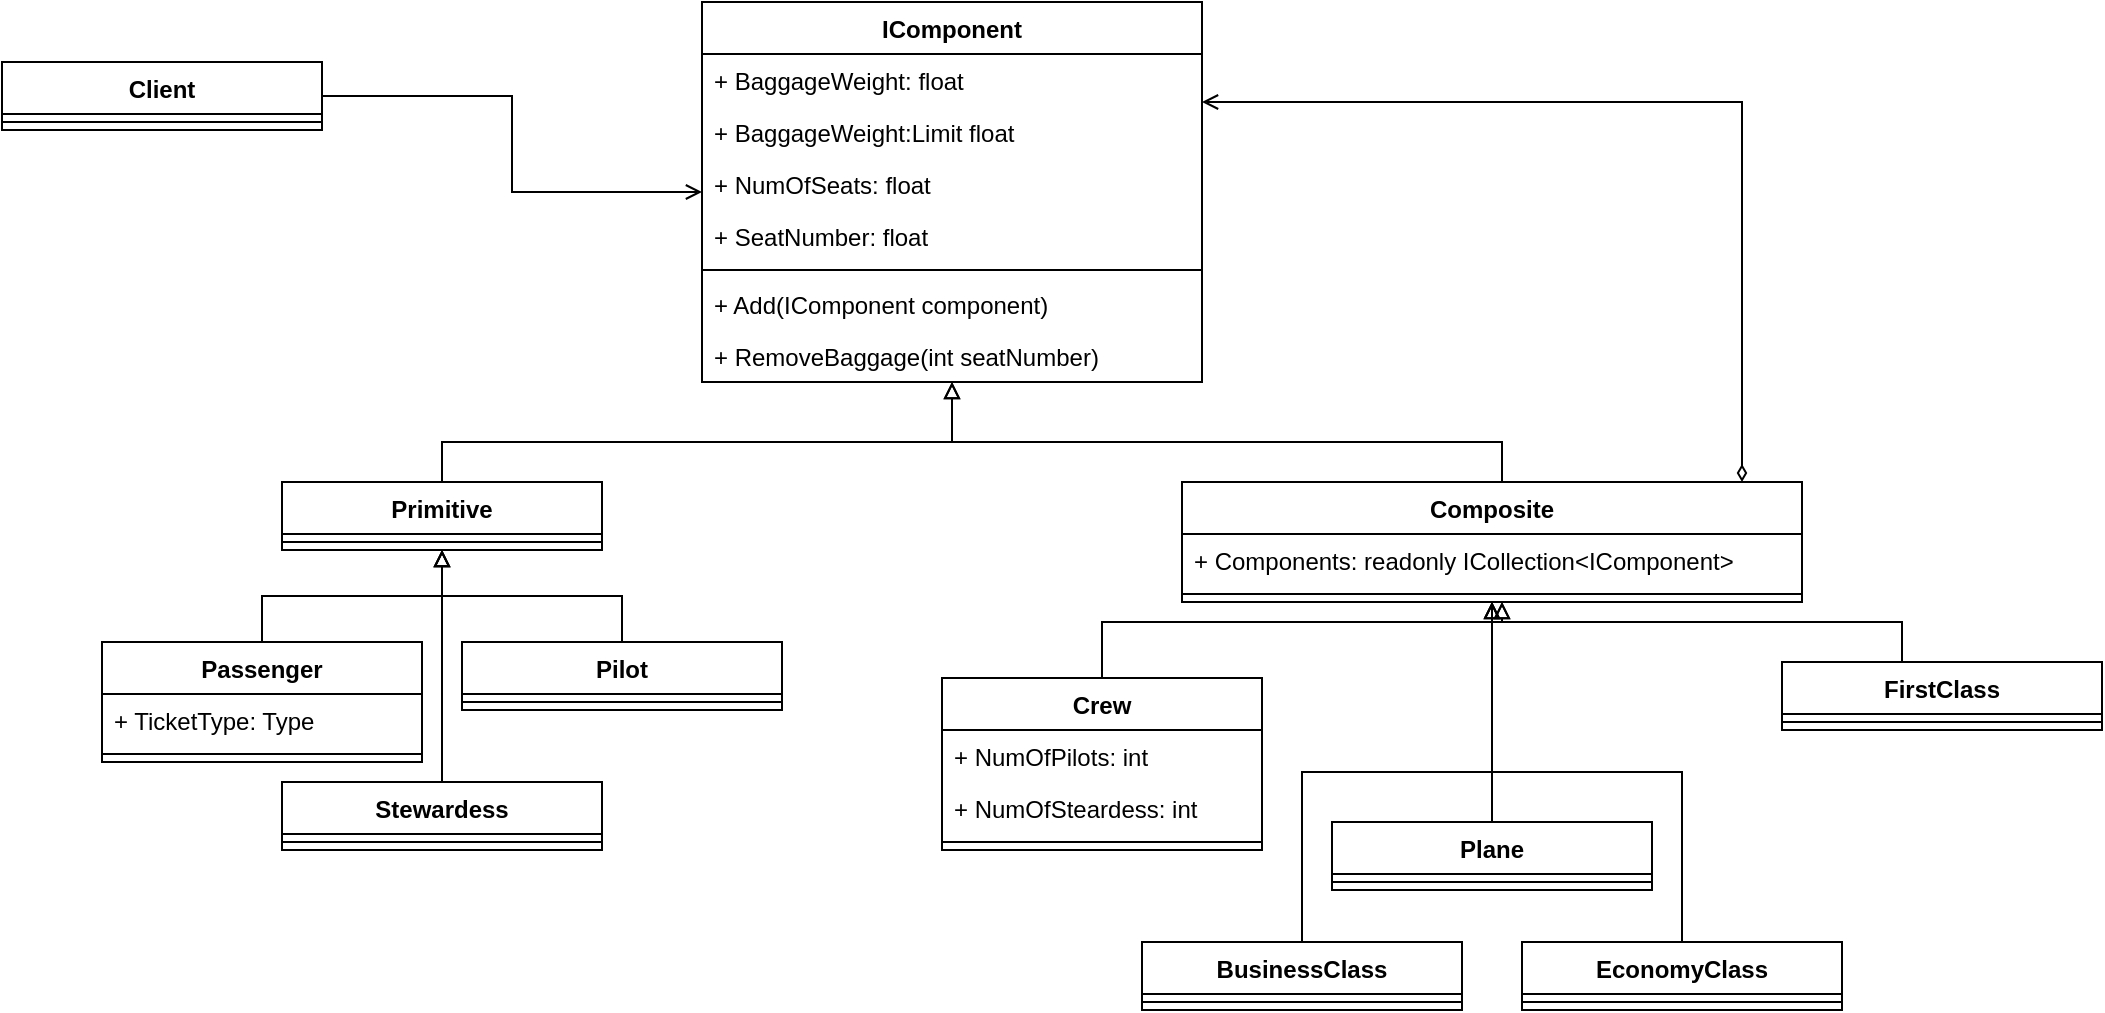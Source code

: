 <mxfile version="14.6.13" type="device"><diagram id="5Y12W4Pte6GiiByR89wl" name="Страница 1"><mxGraphModel dx="2249" dy="822" grid="1" gridSize="10" guides="1" tooltips="1" connect="1" arrows="1" fold="1" page="1" pageScale="1" pageWidth="827" pageHeight="1169" math="0" shadow="0"><root><mxCell id="0"/><mxCell id="1" parent="0"/><mxCell id="DuPGDFk8TjtIqFcLvviW-1" value="IComponent" style="swimlane;fontStyle=1;align=center;verticalAlign=top;childLayout=stackLayout;horizontal=1;startSize=26;horizontalStack=0;resizeParent=1;resizeParentMax=0;resizeLast=0;collapsible=1;marginBottom=0;" vertex="1" parent="1"><mxGeometry x="180" y="20" width="250" height="190" as="geometry"/></mxCell><mxCell id="DuPGDFk8TjtIqFcLvviW-2" value="+ BaggageWeight: float" style="text;strokeColor=none;fillColor=none;align=left;verticalAlign=top;spacingLeft=4;spacingRight=4;overflow=hidden;rotatable=0;points=[[0,0.5],[1,0.5]];portConstraint=eastwest;" vertex="1" parent="DuPGDFk8TjtIqFcLvviW-1"><mxGeometry y="26" width="250" height="26" as="geometry"/></mxCell><mxCell id="DuPGDFk8TjtIqFcLvviW-5" value="+ BaggageWeight:Limit float" style="text;strokeColor=none;fillColor=none;align=left;verticalAlign=top;spacingLeft=4;spacingRight=4;overflow=hidden;rotatable=0;points=[[0,0.5],[1,0.5]];portConstraint=eastwest;" vertex="1" parent="DuPGDFk8TjtIqFcLvviW-1"><mxGeometry y="52" width="250" height="26" as="geometry"/></mxCell><mxCell id="DuPGDFk8TjtIqFcLvviW-6" value="+ NumOfSeats: float" style="text;strokeColor=none;fillColor=none;align=left;verticalAlign=top;spacingLeft=4;spacingRight=4;overflow=hidden;rotatable=0;points=[[0,0.5],[1,0.5]];portConstraint=eastwest;" vertex="1" parent="DuPGDFk8TjtIqFcLvviW-1"><mxGeometry y="78" width="250" height="26" as="geometry"/></mxCell><mxCell id="DuPGDFk8TjtIqFcLvviW-7" value="+ SeatNumber: float" style="text;strokeColor=none;fillColor=none;align=left;verticalAlign=top;spacingLeft=4;spacingRight=4;overflow=hidden;rotatable=0;points=[[0,0.5],[1,0.5]];portConstraint=eastwest;" vertex="1" parent="DuPGDFk8TjtIqFcLvviW-1"><mxGeometry y="104" width="250" height="26" as="geometry"/></mxCell><mxCell id="DuPGDFk8TjtIqFcLvviW-3" value="" style="line;strokeWidth=1;fillColor=none;align=left;verticalAlign=middle;spacingTop=-1;spacingLeft=3;spacingRight=3;rotatable=0;labelPosition=right;points=[];portConstraint=eastwest;" vertex="1" parent="DuPGDFk8TjtIqFcLvviW-1"><mxGeometry y="130" width="250" height="8" as="geometry"/></mxCell><mxCell id="DuPGDFk8TjtIqFcLvviW-4" value="+ Add(IComponent component)" style="text;strokeColor=none;fillColor=none;align=left;verticalAlign=top;spacingLeft=4;spacingRight=4;overflow=hidden;rotatable=0;points=[[0,0.5],[1,0.5]];portConstraint=eastwest;" vertex="1" parent="DuPGDFk8TjtIqFcLvviW-1"><mxGeometry y="138" width="250" height="26" as="geometry"/></mxCell><mxCell id="DuPGDFk8TjtIqFcLvviW-8" value="+ RemoveBaggage(int seatNumber)" style="text;strokeColor=none;fillColor=none;align=left;verticalAlign=top;spacingLeft=4;spacingRight=4;overflow=hidden;rotatable=0;points=[[0,0.5],[1,0.5]];portConstraint=eastwest;" vertex="1" parent="DuPGDFk8TjtIqFcLvviW-1"><mxGeometry y="164" width="250" height="26" as="geometry"/></mxCell><mxCell id="DuPGDFk8TjtIqFcLvviW-13" style="edgeStyle=orthogonalEdgeStyle;rounded=0;orthogonalLoop=1;jettySize=auto;html=1;endArrow=block;endFill=0;" edge="1" parent="1" source="DuPGDFk8TjtIqFcLvviW-9" target="DuPGDFk8TjtIqFcLvviW-1"><mxGeometry relative="1" as="geometry"><Array as="points"><mxPoint x="50" y="240"/><mxPoint x="305" y="240"/></Array></mxGeometry></mxCell><mxCell id="DuPGDFk8TjtIqFcLvviW-9" value="Primitive" style="swimlane;fontStyle=1;align=center;verticalAlign=top;childLayout=stackLayout;horizontal=1;startSize=26;horizontalStack=0;resizeParent=1;resizeParentMax=0;resizeLast=0;collapsible=1;marginBottom=0;" vertex="1" parent="1"><mxGeometry x="-30" y="260" width="160" height="34" as="geometry"/></mxCell><mxCell id="DuPGDFk8TjtIqFcLvviW-11" value="" style="line;strokeWidth=1;fillColor=none;align=left;verticalAlign=middle;spacingTop=-1;spacingLeft=3;spacingRight=3;rotatable=0;labelPosition=right;points=[];portConstraint=eastwest;" vertex="1" parent="DuPGDFk8TjtIqFcLvviW-9"><mxGeometry y="26" width="160" height="8" as="geometry"/></mxCell><mxCell id="DuPGDFk8TjtIqFcLvviW-19" style="edgeStyle=orthogonalEdgeStyle;rounded=0;orthogonalLoop=1;jettySize=auto;html=1;endArrow=block;endFill=0;" edge="1" parent="1" source="DuPGDFk8TjtIqFcLvviW-15" target="DuPGDFk8TjtIqFcLvviW-9"><mxGeometry relative="1" as="geometry"/></mxCell><mxCell id="DuPGDFk8TjtIqFcLvviW-15" value="Passenger&#10;" style="swimlane;fontStyle=1;align=center;verticalAlign=top;childLayout=stackLayout;horizontal=1;startSize=26;horizontalStack=0;resizeParent=1;resizeParentMax=0;resizeLast=0;collapsible=1;marginBottom=0;" vertex="1" parent="1"><mxGeometry x="-120" y="340" width="160" height="60" as="geometry"/></mxCell><mxCell id="DuPGDFk8TjtIqFcLvviW-31" value="+ TicketType: Type" style="text;strokeColor=none;fillColor=none;align=left;verticalAlign=top;spacingLeft=4;spacingRight=4;overflow=hidden;rotatable=0;points=[[0,0.5],[1,0.5]];portConstraint=eastwest;" vertex="1" parent="DuPGDFk8TjtIqFcLvviW-15"><mxGeometry y="26" width="160" height="26" as="geometry"/></mxCell><mxCell id="DuPGDFk8TjtIqFcLvviW-17" value="" style="line;strokeWidth=1;fillColor=none;align=left;verticalAlign=middle;spacingTop=-1;spacingLeft=3;spacingRight=3;rotatable=0;labelPosition=right;points=[];portConstraint=eastwest;" vertex="1" parent="DuPGDFk8TjtIqFcLvviW-15"><mxGeometry y="52" width="160" height="8" as="geometry"/></mxCell><mxCell id="DuPGDFk8TjtIqFcLvviW-22" style="edgeStyle=orthogonalEdgeStyle;rounded=0;orthogonalLoop=1;jettySize=auto;html=1;endArrow=block;endFill=0;" edge="1" parent="1" source="DuPGDFk8TjtIqFcLvviW-20" target="DuPGDFk8TjtIqFcLvviW-9"><mxGeometry relative="1" as="geometry"/></mxCell><mxCell id="DuPGDFk8TjtIqFcLvviW-20" value="Pilot" style="swimlane;fontStyle=1;align=center;verticalAlign=top;childLayout=stackLayout;horizontal=1;startSize=26;horizontalStack=0;resizeParent=1;resizeParentMax=0;resizeLast=0;collapsible=1;marginBottom=0;" vertex="1" parent="1"><mxGeometry x="60" y="340" width="160" height="34" as="geometry"/></mxCell><mxCell id="DuPGDFk8TjtIqFcLvviW-21" value="" style="line;strokeWidth=1;fillColor=none;align=left;verticalAlign=middle;spacingTop=-1;spacingLeft=3;spacingRight=3;rotatable=0;labelPosition=right;points=[];portConstraint=eastwest;" vertex="1" parent="DuPGDFk8TjtIqFcLvviW-20"><mxGeometry y="26" width="160" height="8" as="geometry"/></mxCell><mxCell id="DuPGDFk8TjtIqFcLvviW-25" style="edgeStyle=orthogonalEdgeStyle;rounded=0;orthogonalLoop=1;jettySize=auto;html=1;endArrow=block;endFill=0;" edge="1" parent="1" source="DuPGDFk8TjtIqFcLvviW-23" target="DuPGDFk8TjtIqFcLvviW-9"><mxGeometry relative="1" as="geometry"/></mxCell><mxCell id="DuPGDFk8TjtIqFcLvviW-23" value="Stewardess&#10;" style="swimlane;fontStyle=1;align=center;verticalAlign=top;childLayout=stackLayout;horizontal=1;startSize=26;horizontalStack=0;resizeParent=1;resizeParentMax=0;resizeLast=0;collapsible=1;marginBottom=0;" vertex="1" parent="1"><mxGeometry x="-30" y="410" width="160" height="34" as="geometry"/></mxCell><mxCell id="DuPGDFk8TjtIqFcLvviW-24" value="" style="line;strokeWidth=1;fillColor=none;align=left;verticalAlign=middle;spacingTop=-1;spacingLeft=3;spacingRight=3;rotatable=0;labelPosition=right;points=[];portConstraint=eastwest;" vertex="1" parent="DuPGDFk8TjtIqFcLvviW-23"><mxGeometry y="26" width="160" height="8" as="geometry"/></mxCell><mxCell id="DuPGDFk8TjtIqFcLvviW-30" style="edgeStyle=orthogonalEdgeStyle;rounded=0;orthogonalLoop=1;jettySize=auto;html=1;endArrow=block;endFill=0;" edge="1" parent="1" source="DuPGDFk8TjtIqFcLvviW-26" target="DuPGDFk8TjtIqFcLvviW-1"><mxGeometry relative="1" as="geometry"><Array as="points"><mxPoint x="580" y="240"/><mxPoint x="305" y="240"/></Array></mxGeometry></mxCell><mxCell id="DuPGDFk8TjtIqFcLvviW-59" style="edgeStyle=orthogonalEdgeStyle;rounded=0;orthogonalLoop=1;jettySize=auto;html=1;endArrow=open;endFill=0;startArrow=diamondThin;startFill=0;" edge="1" parent="1" source="DuPGDFk8TjtIqFcLvviW-26" target="DuPGDFk8TjtIqFcLvviW-1"><mxGeometry relative="1" as="geometry"><Array as="points"><mxPoint x="700" y="70"/></Array></mxGeometry></mxCell><mxCell id="DuPGDFk8TjtIqFcLvviW-26" value="Composite" style="swimlane;fontStyle=1;align=center;verticalAlign=top;childLayout=stackLayout;horizontal=1;startSize=26;horizontalStack=0;resizeParent=1;resizeParentMax=0;resizeLast=0;collapsible=1;marginBottom=0;" vertex="1" parent="1"><mxGeometry x="420" y="260" width="310" height="60" as="geometry"/></mxCell><mxCell id="DuPGDFk8TjtIqFcLvviW-52" value="+ Components: readonly ICollection&lt;IComponent&gt; " style="text;strokeColor=none;fillColor=none;align=left;verticalAlign=top;spacingLeft=4;spacingRight=4;overflow=hidden;rotatable=0;points=[[0,0.5],[1,0.5]];portConstraint=eastwest;" vertex="1" parent="DuPGDFk8TjtIqFcLvviW-26"><mxGeometry y="26" width="310" height="26" as="geometry"/></mxCell><mxCell id="DuPGDFk8TjtIqFcLvviW-28" value="" style="line;strokeWidth=1;fillColor=none;align=left;verticalAlign=middle;spacingTop=-1;spacingLeft=3;spacingRight=3;rotatable=0;labelPosition=right;points=[];portConstraint=eastwest;" vertex="1" parent="DuPGDFk8TjtIqFcLvviW-26"><mxGeometry y="52" width="310" height="8" as="geometry"/></mxCell><mxCell id="DuPGDFk8TjtIqFcLvviW-46" style="edgeStyle=orthogonalEdgeStyle;rounded=0;orthogonalLoop=1;jettySize=auto;html=1;endArrow=block;endFill=0;" edge="1" parent="1" source="DuPGDFk8TjtIqFcLvviW-32" target="DuPGDFk8TjtIqFcLvviW-26"><mxGeometry relative="1" as="geometry"><Array as="points"><mxPoint x="380" y="330"/><mxPoint x="580" y="330"/></Array></mxGeometry></mxCell><mxCell id="DuPGDFk8TjtIqFcLvviW-32" value="Crew" style="swimlane;fontStyle=1;align=center;verticalAlign=top;childLayout=stackLayout;horizontal=1;startSize=26;horizontalStack=0;resizeParent=1;resizeParentMax=0;resizeLast=0;collapsible=1;marginBottom=0;" vertex="1" parent="1"><mxGeometry x="300" y="358" width="160" height="86" as="geometry"/></mxCell><mxCell id="DuPGDFk8TjtIqFcLvviW-33" value="+ NumOfPilots: int" style="text;strokeColor=none;fillColor=none;align=left;verticalAlign=top;spacingLeft=4;spacingRight=4;overflow=hidden;rotatable=0;points=[[0,0.5],[1,0.5]];portConstraint=eastwest;" vertex="1" parent="DuPGDFk8TjtIqFcLvviW-32"><mxGeometry y="26" width="160" height="26" as="geometry"/></mxCell><mxCell id="DuPGDFk8TjtIqFcLvviW-36" value="+ NumOfSteardess: int" style="text;strokeColor=none;fillColor=none;align=left;verticalAlign=top;spacingLeft=4;spacingRight=4;overflow=hidden;rotatable=0;points=[[0,0.5],[1,0.5]];portConstraint=eastwest;" vertex="1" parent="DuPGDFk8TjtIqFcLvviW-32"><mxGeometry y="52" width="160" height="26" as="geometry"/></mxCell><mxCell id="DuPGDFk8TjtIqFcLvviW-34" value="" style="line;strokeWidth=1;fillColor=none;align=left;verticalAlign=middle;spacingTop=-1;spacingLeft=3;spacingRight=3;rotatable=0;labelPosition=right;points=[];portConstraint=eastwest;" vertex="1" parent="DuPGDFk8TjtIqFcLvviW-32"><mxGeometry y="78" width="160" height="8" as="geometry"/></mxCell><mxCell id="DuPGDFk8TjtIqFcLvviW-47" style="edgeStyle=orthogonalEdgeStyle;rounded=0;orthogonalLoop=1;jettySize=auto;html=1;endArrow=block;endFill=0;" edge="1" parent="1" source="DuPGDFk8TjtIqFcLvviW-38" target="DuPGDFk8TjtIqFcLvviW-26"><mxGeometry relative="1" as="geometry"/></mxCell><mxCell id="DuPGDFk8TjtIqFcLvviW-38" value="BusinessClass" style="swimlane;fontStyle=1;align=center;verticalAlign=top;childLayout=stackLayout;horizontal=1;startSize=26;horizontalStack=0;resizeParent=1;resizeParentMax=0;resizeLast=0;collapsible=1;marginBottom=0;" vertex="1" parent="1"><mxGeometry x="400" y="490" width="160" height="34" as="geometry"/></mxCell><mxCell id="DuPGDFk8TjtIqFcLvviW-41" value="" style="line;strokeWidth=1;fillColor=none;align=left;verticalAlign=middle;spacingTop=-1;spacingLeft=3;spacingRight=3;rotatable=0;labelPosition=right;points=[];portConstraint=eastwest;" vertex="1" parent="DuPGDFk8TjtIqFcLvviW-38"><mxGeometry y="26" width="160" height="8" as="geometry"/></mxCell><mxCell id="DuPGDFk8TjtIqFcLvviW-48" style="edgeStyle=orthogonalEdgeStyle;rounded=0;orthogonalLoop=1;jettySize=auto;html=1;endArrow=block;endFill=0;" edge="1" parent="1" source="DuPGDFk8TjtIqFcLvviW-43" target="DuPGDFk8TjtIqFcLvviW-26"><mxGeometry relative="1" as="geometry"><Array as="points"><mxPoint x="780" y="330"/><mxPoint x="580" y="330"/></Array></mxGeometry></mxCell><mxCell id="DuPGDFk8TjtIqFcLvviW-43" value="FirstClass" style="swimlane;fontStyle=1;align=center;verticalAlign=top;childLayout=stackLayout;horizontal=1;startSize=26;horizontalStack=0;resizeParent=1;resizeParentMax=0;resizeLast=0;collapsible=1;marginBottom=0;" vertex="1" parent="1"><mxGeometry x="720" y="350" width="160" height="34" as="geometry"/></mxCell><mxCell id="DuPGDFk8TjtIqFcLvviW-44" value="" style="line;strokeWidth=1;fillColor=none;align=left;verticalAlign=middle;spacingTop=-1;spacingLeft=3;spacingRight=3;rotatable=0;labelPosition=right;points=[];portConstraint=eastwest;" vertex="1" parent="DuPGDFk8TjtIqFcLvviW-43"><mxGeometry y="26" width="160" height="8" as="geometry"/></mxCell><mxCell id="DuPGDFk8TjtIqFcLvviW-53" style="edgeStyle=orthogonalEdgeStyle;rounded=0;orthogonalLoop=1;jettySize=auto;html=1;endArrow=block;endFill=0;" edge="1" parent="1" source="DuPGDFk8TjtIqFcLvviW-49" target="DuPGDFk8TjtIqFcLvviW-26"><mxGeometry relative="1" as="geometry"/></mxCell><mxCell id="DuPGDFk8TjtIqFcLvviW-49" value="EconomyClass" style="swimlane;fontStyle=1;align=center;verticalAlign=top;childLayout=stackLayout;horizontal=1;startSize=26;horizontalStack=0;resizeParent=1;resizeParentMax=0;resizeLast=0;collapsible=1;marginBottom=0;" vertex="1" parent="1"><mxGeometry x="590" y="490" width="160" height="34" as="geometry"/></mxCell><mxCell id="DuPGDFk8TjtIqFcLvviW-50" value="" style="line;strokeWidth=1;fillColor=none;align=left;verticalAlign=middle;spacingTop=-1;spacingLeft=3;spacingRight=3;rotatable=0;labelPosition=right;points=[];portConstraint=eastwest;" vertex="1" parent="DuPGDFk8TjtIqFcLvviW-49"><mxGeometry y="26" width="160" height="8" as="geometry"/></mxCell><mxCell id="DuPGDFk8TjtIqFcLvviW-58" style="edgeStyle=orthogonalEdgeStyle;rounded=0;orthogonalLoop=1;jettySize=auto;html=1;endArrow=open;endFill=0;" edge="1" parent="1" source="DuPGDFk8TjtIqFcLvviW-54" target="DuPGDFk8TjtIqFcLvviW-1"><mxGeometry relative="1" as="geometry"/></mxCell><mxCell id="DuPGDFk8TjtIqFcLvviW-54" value="Client" style="swimlane;fontStyle=1;align=center;verticalAlign=top;childLayout=stackLayout;horizontal=1;startSize=26;horizontalStack=0;resizeParent=1;resizeParentMax=0;resizeLast=0;collapsible=1;marginBottom=0;" vertex="1" parent="1"><mxGeometry x="-170" y="50" width="160" height="34" as="geometry"/></mxCell><mxCell id="DuPGDFk8TjtIqFcLvviW-56" value="" style="line;strokeWidth=1;fillColor=none;align=left;verticalAlign=middle;spacingTop=-1;spacingLeft=3;spacingRight=3;rotatable=0;labelPosition=right;points=[];portConstraint=eastwest;" vertex="1" parent="DuPGDFk8TjtIqFcLvviW-54"><mxGeometry y="26" width="160" height="8" as="geometry"/></mxCell><mxCell id="DuPGDFk8TjtIqFcLvviW-63" style="edgeStyle=orthogonalEdgeStyle;rounded=0;orthogonalLoop=1;jettySize=auto;html=1;startArrow=none;startFill=0;endArrow=open;endFill=0;" edge="1" parent="1" source="DuPGDFk8TjtIqFcLvviW-60" target="DuPGDFk8TjtIqFcLvviW-26"><mxGeometry relative="1" as="geometry"/></mxCell><mxCell id="DuPGDFk8TjtIqFcLvviW-60" value="Plane" style="swimlane;fontStyle=1;align=center;verticalAlign=top;childLayout=stackLayout;horizontal=1;startSize=26;horizontalStack=0;resizeParent=1;resizeParentMax=0;resizeLast=0;collapsible=1;marginBottom=0;" vertex="1" parent="1"><mxGeometry x="495" y="430" width="160" height="34" as="geometry"/></mxCell><mxCell id="DuPGDFk8TjtIqFcLvviW-61" value="" style="line;strokeWidth=1;fillColor=none;align=left;verticalAlign=middle;spacingTop=-1;spacingLeft=3;spacingRight=3;rotatable=0;labelPosition=right;points=[];portConstraint=eastwest;" vertex="1" parent="DuPGDFk8TjtIqFcLvviW-60"><mxGeometry y="26" width="160" height="8" as="geometry"/></mxCell></root></mxGraphModel></diagram></mxfile>